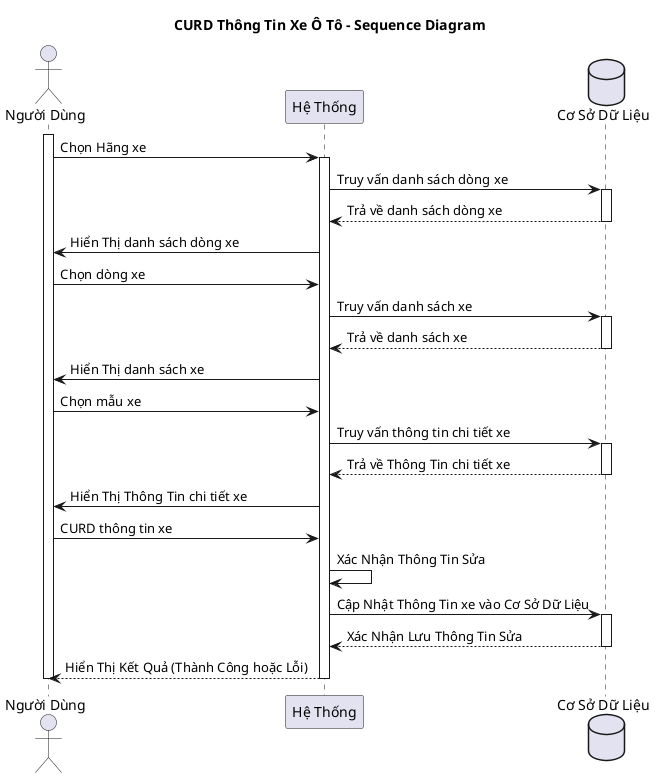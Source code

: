 @startuml
title CURD Thông Tin Xe Ô Tô - Sequence Diagram

actor "Người Dùng" as user
participant "Hệ Thống" as system
database "Cơ Sở Dữ Liệu" as database

activate user
user -> system: Chọn Hãng xe
activate system
system -> database: Truy vấn danh sách dòng xe
activate database
database --> system: Trả về danh sách dòng xe
deactivate database
system -> user: Hiển Thị danh sách dòng xe

user -> system: Chọn dòng xe
system -> database: Truy vấn danh sách xe
activate database
database --> system: Trả về danh sách xe
deactivate database
system -> user: Hiển Thị danh sách xe

user -> system: Chọn mẫu xe
system -> database: Truy vấn thông tin chi tiết xe
activate database
database --> system: Trả về Thông Tin chi tiết xe
deactivate database
system -> user: Hiển Thị Thông Tin chi tiết xe
user -> system: CURD thông tin xe
system -> system: Xác Nhận Thông Tin Sửa
system -> database: Cập Nhật Thông Tin xe vào Cơ Sở Dữ Liệu
activate database
database --> system: Xác Nhận Lưu Thông Tin Sửa
deactivate database
system --> user: Hiển Thị Kết Quả (Thành Công hoặc Lỗi)
deactivate system
deactivate user
@enduml

